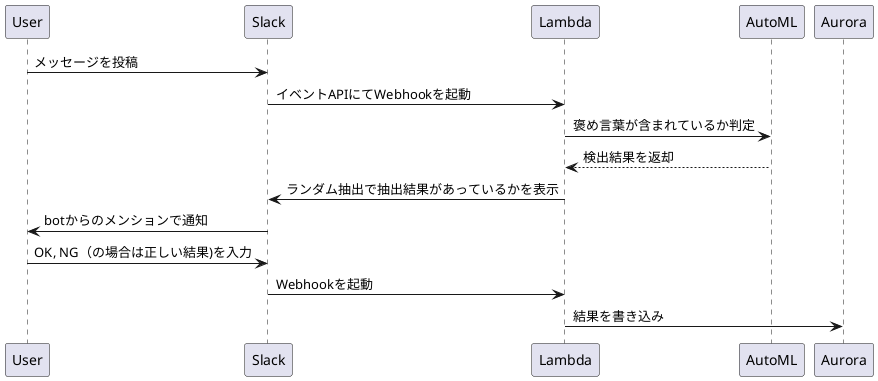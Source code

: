 @startuml 教師データの収集

User -> Slack: メッセージを投稿
Slack -> Lambda: イベントAPIにてWebhookを起動
Lambda -> AutoML: 褒め言葉が含まれているか判定
AutoML --> Lambda: 検出結果を返却
Lambda -> Slack: ランダム抽出で抽出結果があっているかを表示
Slack -> User: botからのメンションで通知
User -> Slack: OK, NG（の場合は正しい結果)を入力
Slack -> Lambda: Webhookを起動
Lambda -> Aurora: 結果を書き込み

@enduml
